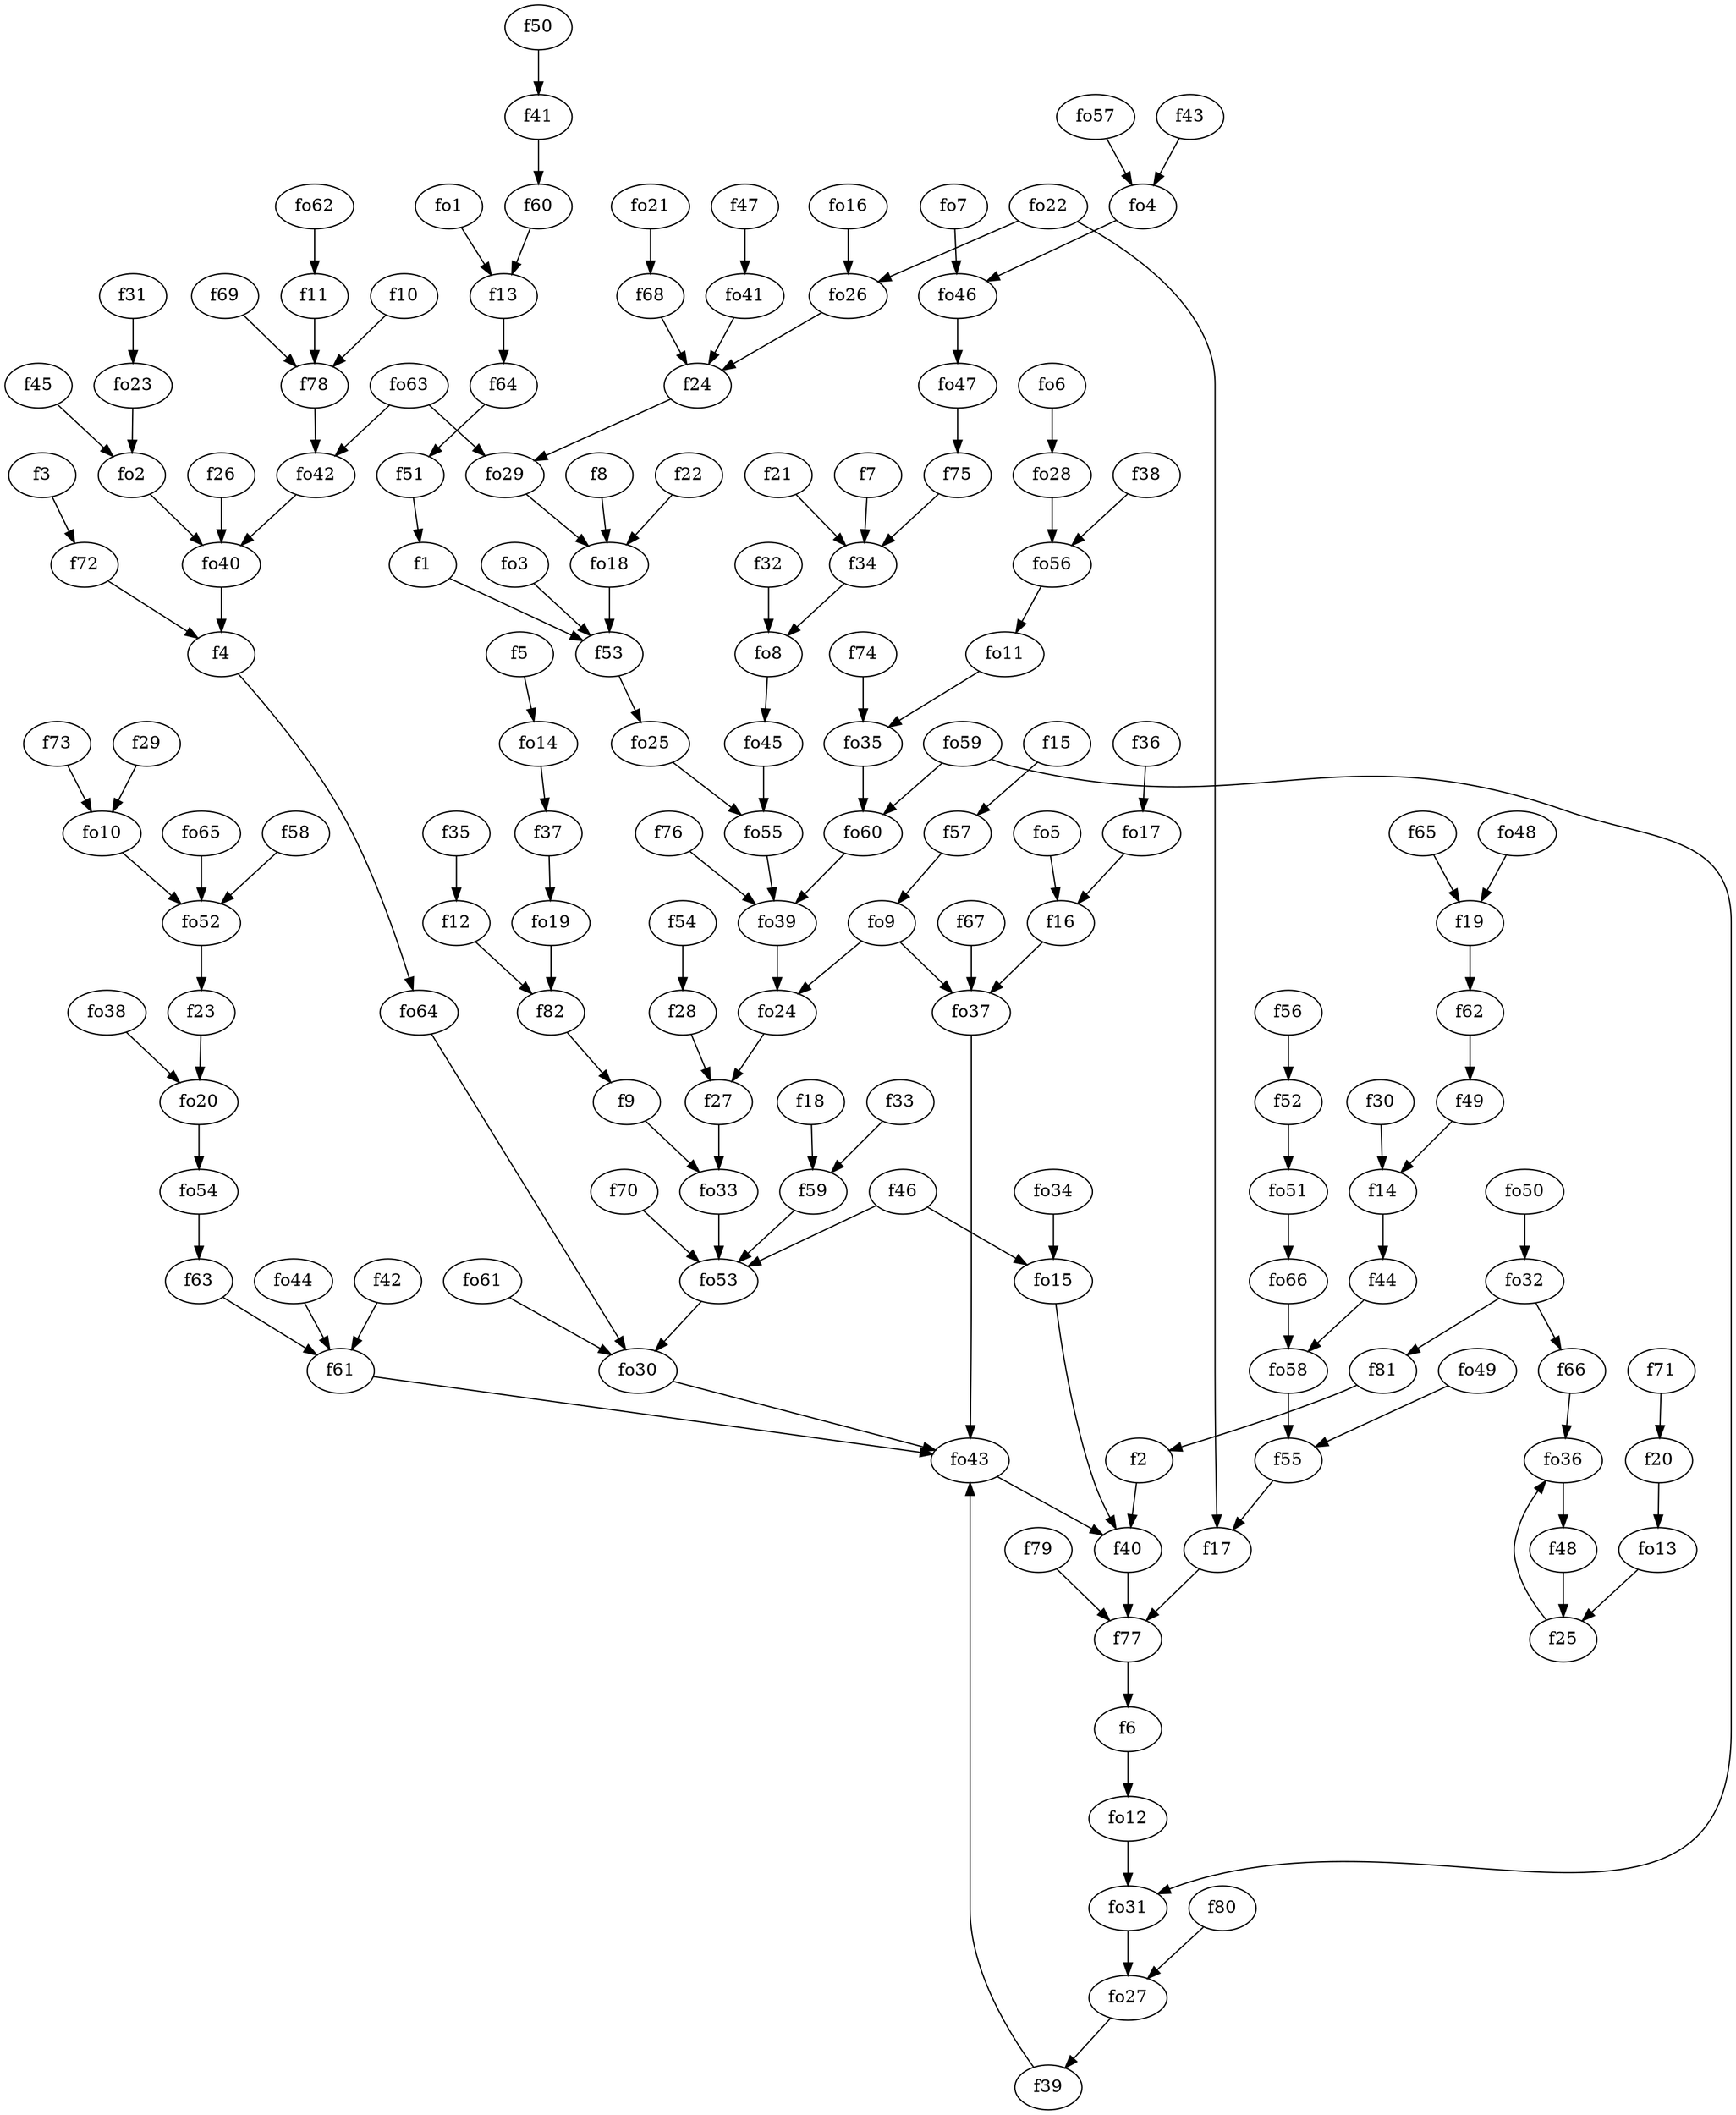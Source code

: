 strict digraph  {
f1;
f2;
f3;
f4;
f5;
f6;
f7;
f8;
f9;
f10;
f11;
f12;
f13;
f14;
f15;
f16;
f17;
f18;
f19;
f20;
f21;
f22;
f23;
f24;
f25;
f26;
f27;
f28;
f29;
f30;
f31;
f32;
f33;
f34;
f35;
f36;
f37;
f38;
f39;
f40;
f41;
f42;
f43;
f44;
f45;
f46;
f47;
f48;
f49;
f50;
f51;
f52;
f53;
f54;
f55;
f56;
f57;
f58;
f59;
f60;
f61;
f62;
f63;
f64;
f65;
f66;
f67;
f68;
f69;
f70;
f71;
f72;
f73;
f74;
f75;
f76;
f77;
f78;
f79;
f80;
f81;
f82;
fo1;
fo2;
fo3;
fo4;
fo5;
fo6;
fo7;
fo8;
fo9;
fo10;
fo11;
fo12;
fo13;
fo14;
fo15;
fo16;
fo17;
fo18;
fo19;
fo20;
fo21;
fo22;
fo23;
fo24;
fo25;
fo26;
fo27;
fo28;
fo29;
fo30;
fo31;
fo32;
fo33;
fo34;
fo35;
fo36;
fo37;
fo38;
fo39;
fo40;
fo41;
fo42;
fo43;
fo44;
fo45;
fo46;
fo47;
fo48;
fo49;
fo50;
fo51;
fo52;
fo53;
fo54;
fo55;
fo56;
fo57;
fo58;
fo59;
fo60;
fo61;
fo62;
fo63;
fo64;
fo65;
fo66;
f1 -> f53  [weight=2];
f2 -> f40  [weight=2];
f3 -> f72  [weight=2];
f4 -> fo64  [weight=2];
f5 -> fo14  [weight=2];
f6 -> fo12  [weight=2];
f7 -> f34  [weight=2];
f8 -> fo18  [weight=2];
f9 -> fo33  [weight=2];
f10 -> f78  [weight=2];
f11 -> f78  [weight=2];
f12 -> f82  [weight=2];
f13 -> f64  [weight=2];
f14 -> f44  [weight=2];
f15 -> f57  [weight=2];
f16 -> fo37  [weight=2];
f17 -> f77  [weight=2];
f18 -> f59  [weight=2];
f19 -> f62  [weight=2];
f20 -> fo13  [weight=2];
f21 -> f34  [weight=2];
f22 -> fo18  [weight=2];
f23 -> fo20  [weight=2];
f24 -> fo29  [weight=2];
f25 -> fo36  [weight=2];
f26 -> fo40  [weight=2];
f27 -> fo33  [weight=2];
f28 -> f27  [weight=2];
f29 -> fo10  [weight=2];
f30 -> f14  [weight=2];
f31 -> fo23  [weight=2];
f32 -> fo8  [weight=2];
f33 -> f59  [weight=2];
f34 -> fo8  [weight=2];
f35 -> f12  [weight=2];
f36 -> fo17  [weight=2];
f37 -> fo19  [weight=2];
f38 -> fo56  [weight=2];
f39 -> fo43  [weight=2];
f40 -> f77  [weight=2];
f41 -> f60  [weight=2];
f42 -> f61  [weight=2];
f43 -> fo4  [weight=2];
f44 -> fo58  [weight=2];
f45 -> fo2  [weight=2];
f46 -> fo53  [weight=2];
f46 -> fo15  [weight=2];
f47 -> fo41  [weight=2];
f48 -> f25  [weight=2];
f49 -> f14  [weight=2];
f50 -> f41  [weight=2];
f51 -> f1  [weight=2];
f52 -> fo51  [weight=2];
f53 -> fo25  [weight=2];
f54 -> f28  [weight=2];
f55 -> f17  [weight=2];
f56 -> f52  [weight=2];
f57 -> fo9  [weight=2];
f58 -> fo52  [weight=2];
f59 -> fo53  [weight=2];
f60 -> f13  [weight=2];
f61 -> fo43  [weight=2];
f62 -> f49  [weight=2];
f63 -> f61  [weight=2];
f64 -> f51  [weight=2];
f65 -> f19  [weight=2];
f66 -> fo36  [weight=2];
f67 -> fo37  [weight=2];
f68 -> f24  [weight=2];
f69 -> f78  [weight=2];
f70 -> fo53  [weight=2];
f71 -> f20  [weight=2];
f72 -> f4  [weight=2];
f73 -> fo10  [weight=2];
f74 -> fo35  [weight=2];
f75 -> f34  [weight=2];
f76 -> fo39  [weight=2];
f77 -> f6  [weight=2];
f78 -> fo42  [weight=2];
f79 -> f77  [weight=2];
f80 -> fo27  [weight=2];
f81 -> f2  [weight=2];
f82 -> f9  [weight=2];
fo1 -> f13  [weight=2];
fo2 -> fo40  [weight=2];
fo3 -> f53  [weight=2];
fo4 -> fo46  [weight=2];
fo5 -> f16  [weight=2];
fo6 -> fo28  [weight=2];
fo7 -> fo46  [weight=2];
fo8 -> fo45  [weight=2];
fo9 -> fo24  [weight=2];
fo9 -> fo37  [weight=2];
fo10 -> fo52  [weight=2];
fo11 -> fo35  [weight=2];
fo12 -> fo31  [weight=2];
fo13 -> f25  [weight=2];
fo14 -> f37  [weight=2];
fo15 -> f40  [weight=2];
fo16 -> fo26  [weight=2];
fo17 -> f16  [weight=2];
fo18 -> f53  [weight=2];
fo19 -> f82  [weight=2];
fo20 -> fo54  [weight=2];
fo21 -> f68  [weight=2];
fo22 -> fo26  [weight=2];
fo22 -> f17  [weight=2];
fo23 -> fo2  [weight=2];
fo24 -> f27  [weight=2];
fo25 -> fo55  [weight=2];
fo26 -> f24  [weight=2];
fo27 -> f39  [weight=2];
fo28 -> fo56  [weight=2];
fo29 -> fo18  [weight=2];
fo30 -> fo43  [weight=2];
fo31 -> fo27  [weight=2];
fo32 -> f66  [weight=2];
fo32 -> f81  [weight=2];
fo33 -> fo53  [weight=2];
fo34 -> fo15  [weight=2];
fo35 -> fo60  [weight=2];
fo36 -> f48  [weight=2];
fo37 -> fo43  [weight=2];
fo38 -> fo20  [weight=2];
fo39 -> fo24  [weight=2];
fo40 -> f4  [weight=2];
fo41 -> f24  [weight=2];
fo42 -> fo40  [weight=2];
fo43 -> f40  [weight=2];
fo44 -> f61  [weight=2];
fo45 -> fo55  [weight=2];
fo46 -> fo47  [weight=2];
fo47 -> f75  [weight=2];
fo48 -> f19  [weight=2];
fo49 -> f55  [weight=2];
fo50 -> fo32  [weight=2];
fo51 -> fo66  [weight=2];
fo52 -> f23  [weight=2];
fo53 -> fo30  [weight=2];
fo54 -> f63  [weight=2];
fo55 -> fo39  [weight=2];
fo56 -> fo11  [weight=2];
fo57 -> fo4  [weight=2];
fo58 -> f55  [weight=2];
fo59 -> fo31  [weight=2];
fo59 -> fo60  [weight=2];
fo60 -> fo39  [weight=2];
fo61 -> fo30  [weight=2];
fo62 -> f11  [weight=2];
fo63 -> fo42  [weight=2];
fo63 -> fo29  [weight=2];
fo64 -> fo30  [weight=2];
fo65 -> fo52  [weight=2];
fo66 -> fo58  [weight=2];
}
